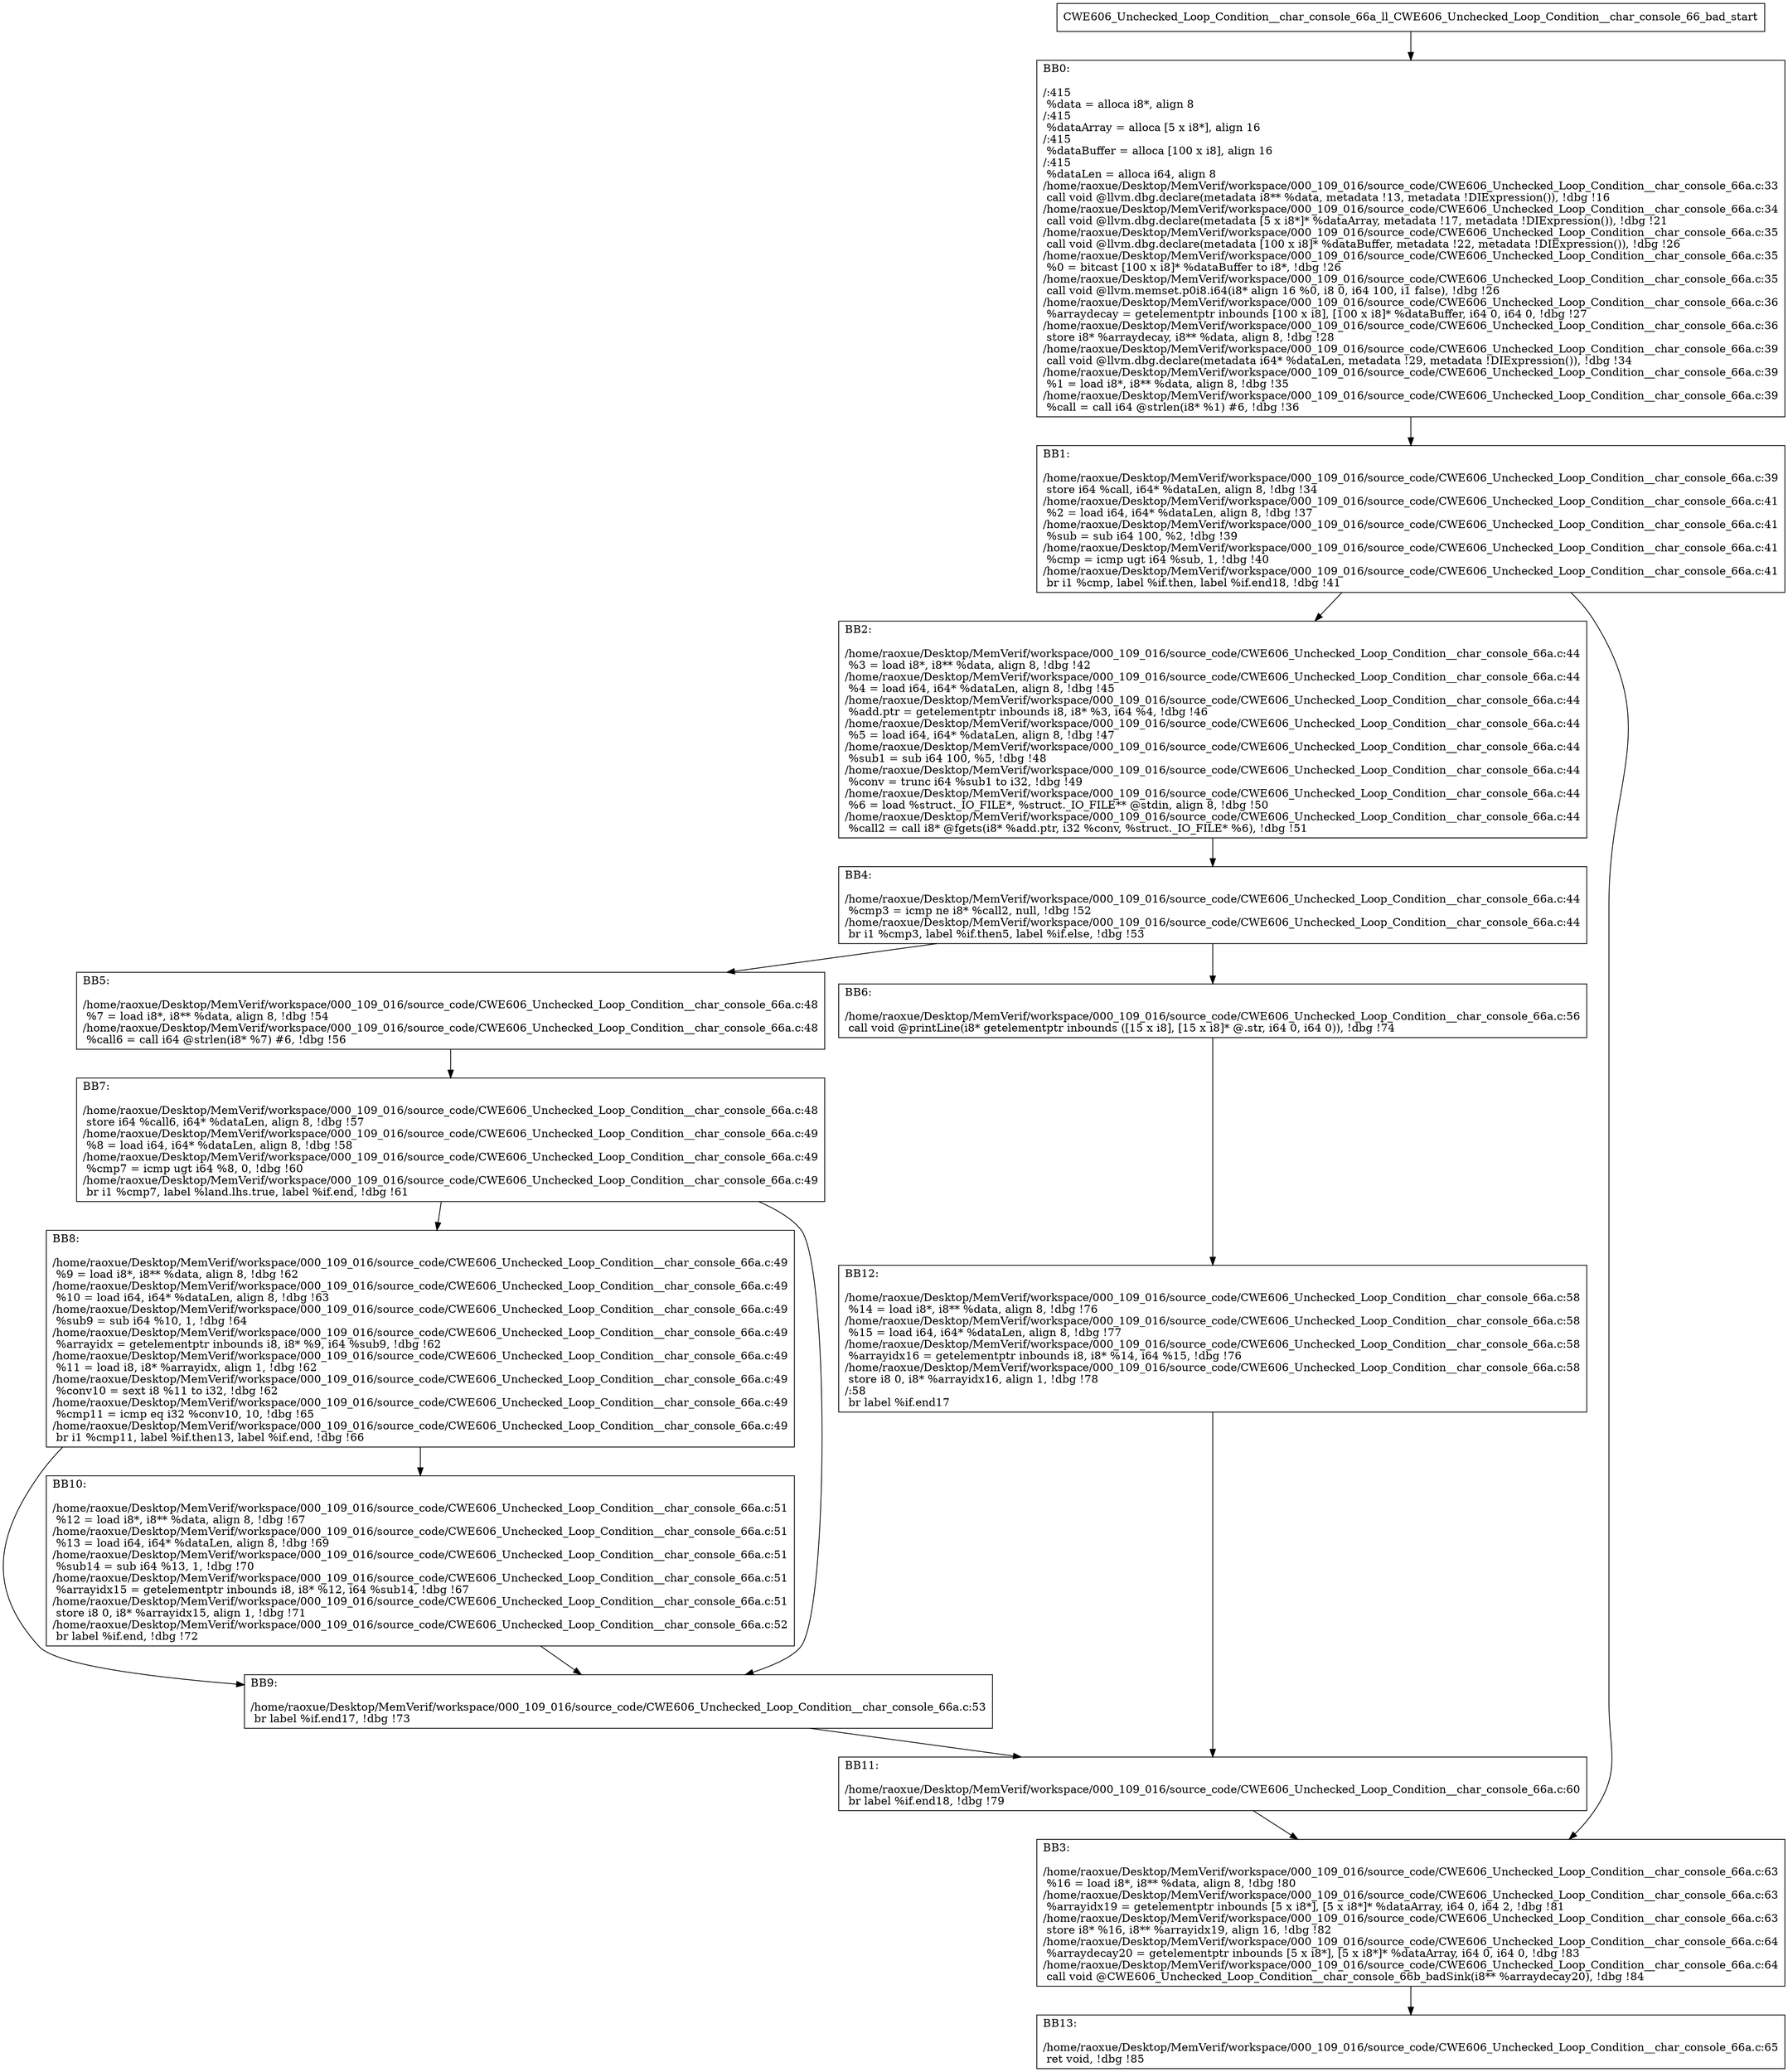 digraph "CFG for'CWE606_Unchecked_Loop_Condition__char_console_66a_ll_CWE606_Unchecked_Loop_Condition__char_console_66_bad' function" {
	BBCWE606_Unchecked_Loop_Condition__char_console_66a_ll_CWE606_Unchecked_Loop_Condition__char_console_66_bad_start[shape=record,label="{CWE606_Unchecked_Loop_Condition__char_console_66a_ll_CWE606_Unchecked_Loop_Condition__char_console_66_bad_start}"];
	BBCWE606_Unchecked_Loop_Condition__char_console_66a_ll_CWE606_Unchecked_Loop_Condition__char_console_66_bad_start-> CWE606_Unchecked_Loop_Condition__char_console_66a_ll_CWE606_Unchecked_Loop_Condition__char_console_66_badBB0;
	CWE606_Unchecked_Loop_Condition__char_console_66a_ll_CWE606_Unchecked_Loop_Condition__char_console_66_badBB0 [shape=record, label="{BB0:\l\l/:415\l
  %data = alloca i8*, align 8\l
/:415\l
  %dataArray = alloca [5 x i8*], align 16\l
/:415\l
  %dataBuffer = alloca [100 x i8], align 16\l
/:415\l
  %dataLen = alloca i64, align 8\l
/home/raoxue/Desktop/MemVerif/workspace/000_109_016/source_code/CWE606_Unchecked_Loop_Condition__char_console_66a.c:33\l
  call void @llvm.dbg.declare(metadata i8** %data, metadata !13, metadata !DIExpression()), !dbg !16\l
/home/raoxue/Desktop/MemVerif/workspace/000_109_016/source_code/CWE606_Unchecked_Loop_Condition__char_console_66a.c:34\l
  call void @llvm.dbg.declare(metadata [5 x i8*]* %dataArray, metadata !17, metadata !DIExpression()), !dbg !21\l
/home/raoxue/Desktop/MemVerif/workspace/000_109_016/source_code/CWE606_Unchecked_Loop_Condition__char_console_66a.c:35\l
  call void @llvm.dbg.declare(metadata [100 x i8]* %dataBuffer, metadata !22, metadata !DIExpression()), !dbg !26\l
/home/raoxue/Desktop/MemVerif/workspace/000_109_016/source_code/CWE606_Unchecked_Loop_Condition__char_console_66a.c:35\l
  %0 = bitcast [100 x i8]* %dataBuffer to i8*, !dbg !26\l
/home/raoxue/Desktop/MemVerif/workspace/000_109_016/source_code/CWE606_Unchecked_Loop_Condition__char_console_66a.c:35\l
  call void @llvm.memset.p0i8.i64(i8* align 16 %0, i8 0, i64 100, i1 false), !dbg !26\l
/home/raoxue/Desktop/MemVerif/workspace/000_109_016/source_code/CWE606_Unchecked_Loop_Condition__char_console_66a.c:36\l
  %arraydecay = getelementptr inbounds [100 x i8], [100 x i8]* %dataBuffer, i64 0, i64 0, !dbg !27\l
/home/raoxue/Desktop/MemVerif/workspace/000_109_016/source_code/CWE606_Unchecked_Loop_Condition__char_console_66a.c:36\l
  store i8* %arraydecay, i8** %data, align 8, !dbg !28\l
/home/raoxue/Desktop/MemVerif/workspace/000_109_016/source_code/CWE606_Unchecked_Loop_Condition__char_console_66a.c:39\l
  call void @llvm.dbg.declare(metadata i64* %dataLen, metadata !29, metadata !DIExpression()), !dbg !34\l
/home/raoxue/Desktop/MemVerif/workspace/000_109_016/source_code/CWE606_Unchecked_Loop_Condition__char_console_66a.c:39\l
  %1 = load i8*, i8** %data, align 8, !dbg !35\l
/home/raoxue/Desktop/MemVerif/workspace/000_109_016/source_code/CWE606_Unchecked_Loop_Condition__char_console_66a.c:39\l
  %call = call i64 @strlen(i8* %1) #6, !dbg !36\l
}"];
	CWE606_Unchecked_Loop_Condition__char_console_66a_ll_CWE606_Unchecked_Loop_Condition__char_console_66_badBB0-> CWE606_Unchecked_Loop_Condition__char_console_66a_ll_CWE606_Unchecked_Loop_Condition__char_console_66_badBB1;
	CWE606_Unchecked_Loop_Condition__char_console_66a_ll_CWE606_Unchecked_Loop_Condition__char_console_66_badBB1 [shape=record, label="{BB1:\l\l/home/raoxue/Desktop/MemVerif/workspace/000_109_016/source_code/CWE606_Unchecked_Loop_Condition__char_console_66a.c:39\l
  store i64 %call, i64* %dataLen, align 8, !dbg !34\l
/home/raoxue/Desktop/MemVerif/workspace/000_109_016/source_code/CWE606_Unchecked_Loop_Condition__char_console_66a.c:41\l
  %2 = load i64, i64* %dataLen, align 8, !dbg !37\l
/home/raoxue/Desktop/MemVerif/workspace/000_109_016/source_code/CWE606_Unchecked_Loop_Condition__char_console_66a.c:41\l
  %sub = sub i64 100, %2, !dbg !39\l
/home/raoxue/Desktop/MemVerif/workspace/000_109_016/source_code/CWE606_Unchecked_Loop_Condition__char_console_66a.c:41\l
  %cmp = icmp ugt i64 %sub, 1, !dbg !40\l
/home/raoxue/Desktop/MemVerif/workspace/000_109_016/source_code/CWE606_Unchecked_Loop_Condition__char_console_66a.c:41\l
  br i1 %cmp, label %if.then, label %if.end18, !dbg !41\l
}"];
	CWE606_Unchecked_Loop_Condition__char_console_66a_ll_CWE606_Unchecked_Loop_Condition__char_console_66_badBB1-> CWE606_Unchecked_Loop_Condition__char_console_66a_ll_CWE606_Unchecked_Loop_Condition__char_console_66_badBB2;
	CWE606_Unchecked_Loop_Condition__char_console_66a_ll_CWE606_Unchecked_Loop_Condition__char_console_66_badBB1-> CWE606_Unchecked_Loop_Condition__char_console_66a_ll_CWE606_Unchecked_Loop_Condition__char_console_66_badBB3;
	CWE606_Unchecked_Loop_Condition__char_console_66a_ll_CWE606_Unchecked_Loop_Condition__char_console_66_badBB2 [shape=record, label="{BB2:\l\l/home/raoxue/Desktop/MemVerif/workspace/000_109_016/source_code/CWE606_Unchecked_Loop_Condition__char_console_66a.c:44\l
  %3 = load i8*, i8** %data, align 8, !dbg !42\l
/home/raoxue/Desktop/MemVerif/workspace/000_109_016/source_code/CWE606_Unchecked_Loop_Condition__char_console_66a.c:44\l
  %4 = load i64, i64* %dataLen, align 8, !dbg !45\l
/home/raoxue/Desktop/MemVerif/workspace/000_109_016/source_code/CWE606_Unchecked_Loop_Condition__char_console_66a.c:44\l
  %add.ptr = getelementptr inbounds i8, i8* %3, i64 %4, !dbg !46\l
/home/raoxue/Desktop/MemVerif/workspace/000_109_016/source_code/CWE606_Unchecked_Loop_Condition__char_console_66a.c:44\l
  %5 = load i64, i64* %dataLen, align 8, !dbg !47\l
/home/raoxue/Desktop/MemVerif/workspace/000_109_016/source_code/CWE606_Unchecked_Loop_Condition__char_console_66a.c:44\l
  %sub1 = sub i64 100, %5, !dbg !48\l
/home/raoxue/Desktop/MemVerif/workspace/000_109_016/source_code/CWE606_Unchecked_Loop_Condition__char_console_66a.c:44\l
  %conv = trunc i64 %sub1 to i32, !dbg !49\l
/home/raoxue/Desktop/MemVerif/workspace/000_109_016/source_code/CWE606_Unchecked_Loop_Condition__char_console_66a.c:44\l
  %6 = load %struct._IO_FILE*, %struct._IO_FILE** @stdin, align 8, !dbg !50\l
/home/raoxue/Desktop/MemVerif/workspace/000_109_016/source_code/CWE606_Unchecked_Loop_Condition__char_console_66a.c:44\l
  %call2 = call i8* @fgets(i8* %add.ptr, i32 %conv, %struct._IO_FILE* %6), !dbg !51\l
}"];
	CWE606_Unchecked_Loop_Condition__char_console_66a_ll_CWE606_Unchecked_Loop_Condition__char_console_66_badBB2-> CWE606_Unchecked_Loop_Condition__char_console_66a_ll_CWE606_Unchecked_Loop_Condition__char_console_66_badBB4;
	CWE606_Unchecked_Loop_Condition__char_console_66a_ll_CWE606_Unchecked_Loop_Condition__char_console_66_badBB4 [shape=record, label="{BB4:\l\l/home/raoxue/Desktop/MemVerif/workspace/000_109_016/source_code/CWE606_Unchecked_Loop_Condition__char_console_66a.c:44\l
  %cmp3 = icmp ne i8* %call2, null, !dbg !52\l
/home/raoxue/Desktop/MemVerif/workspace/000_109_016/source_code/CWE606_Unchecked_Loop_Condition__char_console_66a.c:44\l
  br i1 %cmp3, label %if.then5, label %if.else, !dbg !53\l
}"];
	CWE606_Unchecked_Loop_Condition__char_console_66a_ll_CWE606_Unchecked_Loop_Condition__char_console_66_badBB4-> CWE606_Unchecked_Loop_Condition__char_console_66a_ll_CWE606_Unchecked_Loop_Condition__char_console_66_badBB5;
	CWE606_Unchecked_Loop_Condition__char_console_66a_ll_CWE606_Unchecked_Loop_Condition__char_console_66_badBB4-> CWE606_Unchecked_Loop_Condition__char_console_66a_ll_CWE606_Unchecked_Loop_Condition__char_console_66_badBB6;
	CWE606_Unchecked_Loop_Condition__char_console_66a_ll_CWE606_Unchecked_Loop_Condition__char_console_66_badBB5 [shape=record, label="{BB5:\l\l/home/raoxue/Desktop/MemVerif/workspace/000_109_016/source_code/CWE606_Unchecked_Loop_Condition__char_console_66a.c:48\l
  %7 = load i8*, i8** %data, align 8, !dbg !54\l
/home/raoxue/Desktop/MemVerif/workspace/000_109_016/source_code/CWE606_Unchecked_Loop_Condition__char_console_66a.c:48\l
  %call6 = call i64 @strlen(i8* %7) #6, !dbg !56\l
}"];
	CWE606_Unchecked_Loop_Condition__char_console_66a_ll_CWE606_Unchecked_Loop_Condition__char_console_66_badBB5-> CWE606_Unchecked_Loop_Condition__char_console_66a_ll_CWE606_Unchecked_Loop_Condition__char_console_66_badBB7;
	CWE606_Unchecked_Loop_Condition__char_console_66a_ll_CWE606_Unchecked_Loop_Condition__char_console_66_badBB7 [shape=record, label="{BB7:\l\l/home/raoxue/Desktop/MemVerif/workspace/000_109_016/source_code/CWE606_Unchecked_Loop_Condition__char_console_66a.c:48\l
  store i64 %call6, i64* %dataLen, align 8, !dbg !57\l
/home/raoxue/Desktop/MemVerif/workspace/000_109_016/source_code/CWE606_Unchecked_Loop_Condition__char_console_66a.c:49\l
  %8 = load i64, i64* %dataLen, align 8, !dbg !58\l
/home/raoxue/Desktop/MemVerif/workspace/000_109_016/source_code/CWE606_Unchecked_Loop_Condition__char_console_66a.c:49\l
  %cmp7 = icmp ugt i64 %8, 0, !dbg !60\l
/home/raoxue/Desktop/MemVerif/workspace/000_109_016/source_code/CWE606_Unchecked_Loop_Condition__char_console_66a.c:49\l
  br i1 %cmp7, label %land.lhs.true, label %if.end, !dbg !61\l
}"];
	CWE606_Unchecked_Loop_Condition__char_console_66a_ll_CWE606_Unchecked_Loop_Condition__char_console_66_badBB7-> CWE606_Unchecked_Loop_Condition__char_console_66a_ll_CWE606_Unchecked_Loop_Condition__char_console_66_badBB8;
	CWE606_Unchecked_Loop_Condition__char_console_66a_ll_CWE606_Unchecked_Loop_Condition__char_console_66_badBB7-> CWE606_Unchecked_Loop_Condition__char_console_66a_ll_CWE606_Unchecked_Loop_Condition__char_console_66_badBB9;
	CWE606_Unchecked_Loop_Condition__char_console_66a_ll_CWE606_Unchecked_Loop_Condition__char_console_66_badBB8 [shape=record, label="{BB8:\l\l/home/raoxue/Desktop/MemVerif/workspace/000_109_016/source_code/CWE606_Unchecked_Loop_Condition__char_console_66a.c:49\l
  %9 = load i8*, i8** %data, align 8, !dbg !62\l
/home/raoxue/Desktop/MemVerif/workspace/000_109_016/source_code/CWE606_Unchecked_Loop_Condition__char_console_66a.c:49\l
  %10 = load i64, i64* %dataLen, align 8, !dbg !63\l
/home/raoxue/Desktop/MemVerif/workspace/000_109_016/source_code/CWE606_Unchecked_Loop_Condition__char_console_66a.c:49\l
  %sub9 = sub i64 %10, 1, !dbg !64\l
/home/raoxue/Desktop/MemVerif/workspace/000_109_016/source_code/CWE606_Unchecked_Loop_Condition__char_console_66a.c:49\l
  %arrayidx = getelementptr inbounds i8, i8* %9, i64 %sub9, !dbg !62\l
/home/raoxue/Desktop/MemVerif/workspace/000_109_016/source_code/CWE606_Unchecked_Loop_Condition__char_console_66a.c:49\l
  %11 = load i8, i8* %arrayidx, align 1, !dbg !62\l
/home/raoxue/Desktop/MemVerif/workspace/000_109_016/source_code/CWE606_Unchecked_Loop_Condition__char_console_66a.c:49\l
  %conv10 = sext i8 %11 to i32, !dbg !62\l
/home/raoxue/Desktop/MemVerif/workspace/000_109_016/source_code/CWE606_Unchecked_Loop_Condition__char_console_66a.c:49\l
  %cmp11 = icmp eq i32 %conv10, 10, !dbg !65\l
/home/raoxue/Desktop/MemVerif/workspace/000_109_016/source_code/CWE606_Unchecked_Loop_Condition__char_console_66a.c:49\l
  br i1 %cmp11, label %if.then13, label %if.end, !dbg !66\l
}"];
	CWE606_Unchecked_Loop_Condition__char_console_66a_ll_CWE606_Unchecked_Loop_Condition__char_console_66_badBB8-> CWE606_Unchecked_Loop_Condition__char_console_66a_ll_CWE606_Unchecked_Loop_Condition__char_console_66_badBB10;
	CWE606_Unchecked_Loop_Condition__char_console_66a_ll_CWE606_Unchecked_Loop_Condition__char_console_66_badBB8-> CWE606_Unchecked_Loop_Condition__char_console_66a_ll_CWE606_Unchecked_Loop_Condition__char_console_66_badBB9;
	CWE606_Unchecked_Loop_Condition__char_console_66a_ll_CWE606_Unchecked_Loop_Condition__char_console_66_badBB10 [shape=record, label="{BB10:\l\l/home/raoxue/Desktop/MemVerif/workspace/000_109_016/source_code/CWE606_Unchecked_Loop_Condition__char_console_66a.c:51\l
  %12 = load i8*, i8** %data, align 8, !dbg !67\l
/home/raoxue/Desktop/MemVerif/workspace/000_109_016/source_code/CWE606_Unchecked_Loop_Condition__char_console_66a.c:51\l
  %13 = load i64, i64* %dataLen, align 8, !dbg !69\l
/home/raoxue/Desktop/MemVerif/workspace/000_109_016/source_code/CWE606_Unchecked_Loop_Condition__char_console_66a.c:51\l
  %sub14 = sub i64 %13, 1, !dbg !70\l
/home/raoxue/Desktop/MemVerif/workspace/000_109_016/source_code/CWE606_Unchecked_Loop_Condition__char_console_66a.c:51\l
  %arrayidx15 = getelementptr inbounds i8, i8* %12, i64 %sub14, !dbg !67\l
/home/raoxue/Desktop/MemVerif/workspace/000_109_016/source_code/CWE606_Unchecked_Loop_Condition__char_console_66a.c:51\l
  store i8 0, i8* %arrayidx15, align 1, !dbg !71\l
/home/raoxue/Desktop/MemVerif/workspace/000_109_016/source_code/CWE606_Unchecked_Loop_Condition__char_console_66a.c:52\l
  br label %if.end, !dbg !72\l
}"];
	CWE606_Unchecked_Loop_Condition__char_console_66a_ll_CWE606_Unchecked_Loop_Condition__char_console_66_badBB10-> CWE606_Unchecked_Loop_Condition__char_console_66a_ll_CWE606_Unchecked_Loop_Condition__char_console_66_badBB9;
	CWE606_Unchecked_Loop_Condition__char_console_66a_ll_CWE606_Unchecked_Loop_Condition__char_console_66_badBB9 [shape=record, label="{BB9:\l\l/home/raoxue/Desktop/MemVerif/workspace/000_109_016/source_code/CWE606_Unchecked_Loop_Condition__char_console_66a.c:53\l
  br label %if.end17, !dbg !73\l
}"];
	CWE606_Unchecked_Loop_Condition__char_console_66a_ll_CWE606_Unchecked_Loop_Condition__char_console_66_badBB9-> CWE606_Unchecked_Loop_Condition__char_console_66a_ll_CWE606_Unchecked_Loop_Condition__char_console_66_badBB11;
	CWE606_Unchecked_Loop_Condition__char_console_66a_ll_CWE606_Unchecked_Loop_Condition__char_console_66_badBB6 [shape=record, label="{BB6:\l\l/home/raoxue/Desktop/MemVerif/workspace/000_109_016/source_code/CWE606_Unchecked_Loop_Condition__char_console_66a.c:56\l
  call void @printLine(i8* getelementptr inbounds ([15 x i8], [15 x i8]* @.str, i64 0, i64 0)), !dbg !74\l
}"];
	CWE606_Unchecked_Loop_Condition__char_console_66a_ll_CWE606_Unchecked_Loop_Condition__char_console_66_badBB6-> CWE606_Unchecked_Loop_Condition__char_console_66a_ll_CWE606_Unchecked_Loop_Condition__char_console_66_badBB12;
	CWE606_Unchecked_Loop_Condition__char_console_66a_ll_CWE606_Unchecked_Loop_Condition__char_console_66_badBB12 [shape=record, label="{BB12:\l\l/home/raoxue/Desktop/MemVerif/workspace/000_109_016/source_code/CWE606_Unchecked_Loop_Condition__char_console_66a.c:58\l
  %14 = load i8*, i8** %data, align 8, !dbg !76\l
/home/raoxue/Desktop/MemVerif/workspace/000_109_016/source_code/CWE606_Unchecked_Loop_Condition__char_console_66a.c:58\l
  %15 = load i64, i64* %dataLen, align 8, !dbg !77\l
/home/raoxue/Desktop/MemVerif/workspace/000_109_016/source_code/CWE606_Unchecked_Loop_Condition__char_console_66a.c:58\l
  %arrayidx16 = getelementptr inbounds i8, i8* %14, i64 %15, !dbg !76\l
/home/raoxue/Desktop/MemVerif/workspace/000_109_016/source_code/CWE606_Unchecked_Loop_Condition__char_console_66a.c:58\l
  store i8 0, i8* %arrayidx16, align 1, !dbg !78\l
/:58\l
  br label %if.end17\l
}"];
	CWE606_Unchecked_Loop_Condition__char_console_66a_ll_CWE606_Unchecked_Loop_Condition__char_console_66_badBB12-> CWE606_Unchecked_Loop_Condition__char_console_66a_ll_CWE606_Unchecked_Loop_Condition__char_console_66_badBB11;
	CWE606_Unchecked_Loop_Condition__char_console_66a_ll_CWE606_Unchecked_Loop_Condition__char_console_66_badBB11 [shape=record, label="{BB11:\l\l/home/raoxue/Desktop/MemVerif/workspace/000_109_016/source_code/CWE606_Unchecked_Loop_Condition__char_console_66a.c:60\l
  br label %if.end18, !dbg !79\l
}"];
	CWE606_Unchecked_Loop_Condition__char_console_66a_ll_CWE606_Unchecked_Loop_Condition__char_console_66_badBB11-> CWE606_Unchecked_Loop_Condition__char_console_66a_ll_CWE606_Unchecked_Loop_Condition__char_console_66_badBB3;
	CWE606_Unchecked_Loop_Condition__char_console_66a_ll_CWE606_Unchecked_Loop_Condition__char_console_66_badBB3 [shape=record, label="{BB3:\l\l/home/raoxue/Desktop/MemVerif/workspace/000_109_016/source_code/CWE606_Unchecked_Loop_Condition__char_console_66a.c:63\l
  %16 = load i8*, i8** %data, align 8, !dbg !80\l
/home/raoxue/Desktop/MemVerif/workspace/000_109_016/source_code/CWE606_Unchecked_Loop_Condition__char_console_66a.c:63\l
  %arrayidx19 = getelementptr inbounds [5 x i8*], [5 x i8*]* %dataArray, i64 0, i64 2, !dbg !81\l
/home/raoxue/Desktop/MemVerif/workspace/000_109_016/source_code/CWE606_Unchecked_Loop_Condition__char_console_66a.c:63\l
  store i8* %16, i8** %arrayidx19, align 16, !dbg !82\l
/home/raoxue/Desktop/MemVerif/workspace/000_109_016/source_code/CWE606_Unchecked_Loop_Condition__char_console_66a.c:64\l
  %arraydecay20 = getelementptr inbounds [5 x i8*], [5 x i8*]* %dataArray, i64 0, i64 0, !dbg !83\l
/home/raoxue/Desktop/MemVerif/workspace/000_109_016/source_code/CWE606_Unchecked_Loop_Condition__char_console_66a.c:64\l
  call void @CWE606_Unchecked_Loop_Condition__char_console_66b_badSink(i8** %arraydecay20), !dbg !84\l
}"];
	CWE606_Unchecked_Loop_Condition__char_console_66a_ll_CWE606_Unchecked_Loop_Condition__char_console_66_badBB3-> CWE606_Unchecked_Loop_Condition__char_console_66a_ll_CWE606_Unchecked_Loop_Condition__char_console_66_badBB13;
	CWE606_Unchecked_Loop_Condition__char_console_66a_ll_CWE606_Unchecked_Loop_Condition__char_console_66_badBB13 [shape=record, label="{BB13:\l\l/home/raoxue/Desktop/MemVerif/workspace/000_109_016/source_code/CWE606_Unchecked_Loop_Condition__char_console_66a.c:65\l
  ret void, !dbg !85\l
}"];
}
